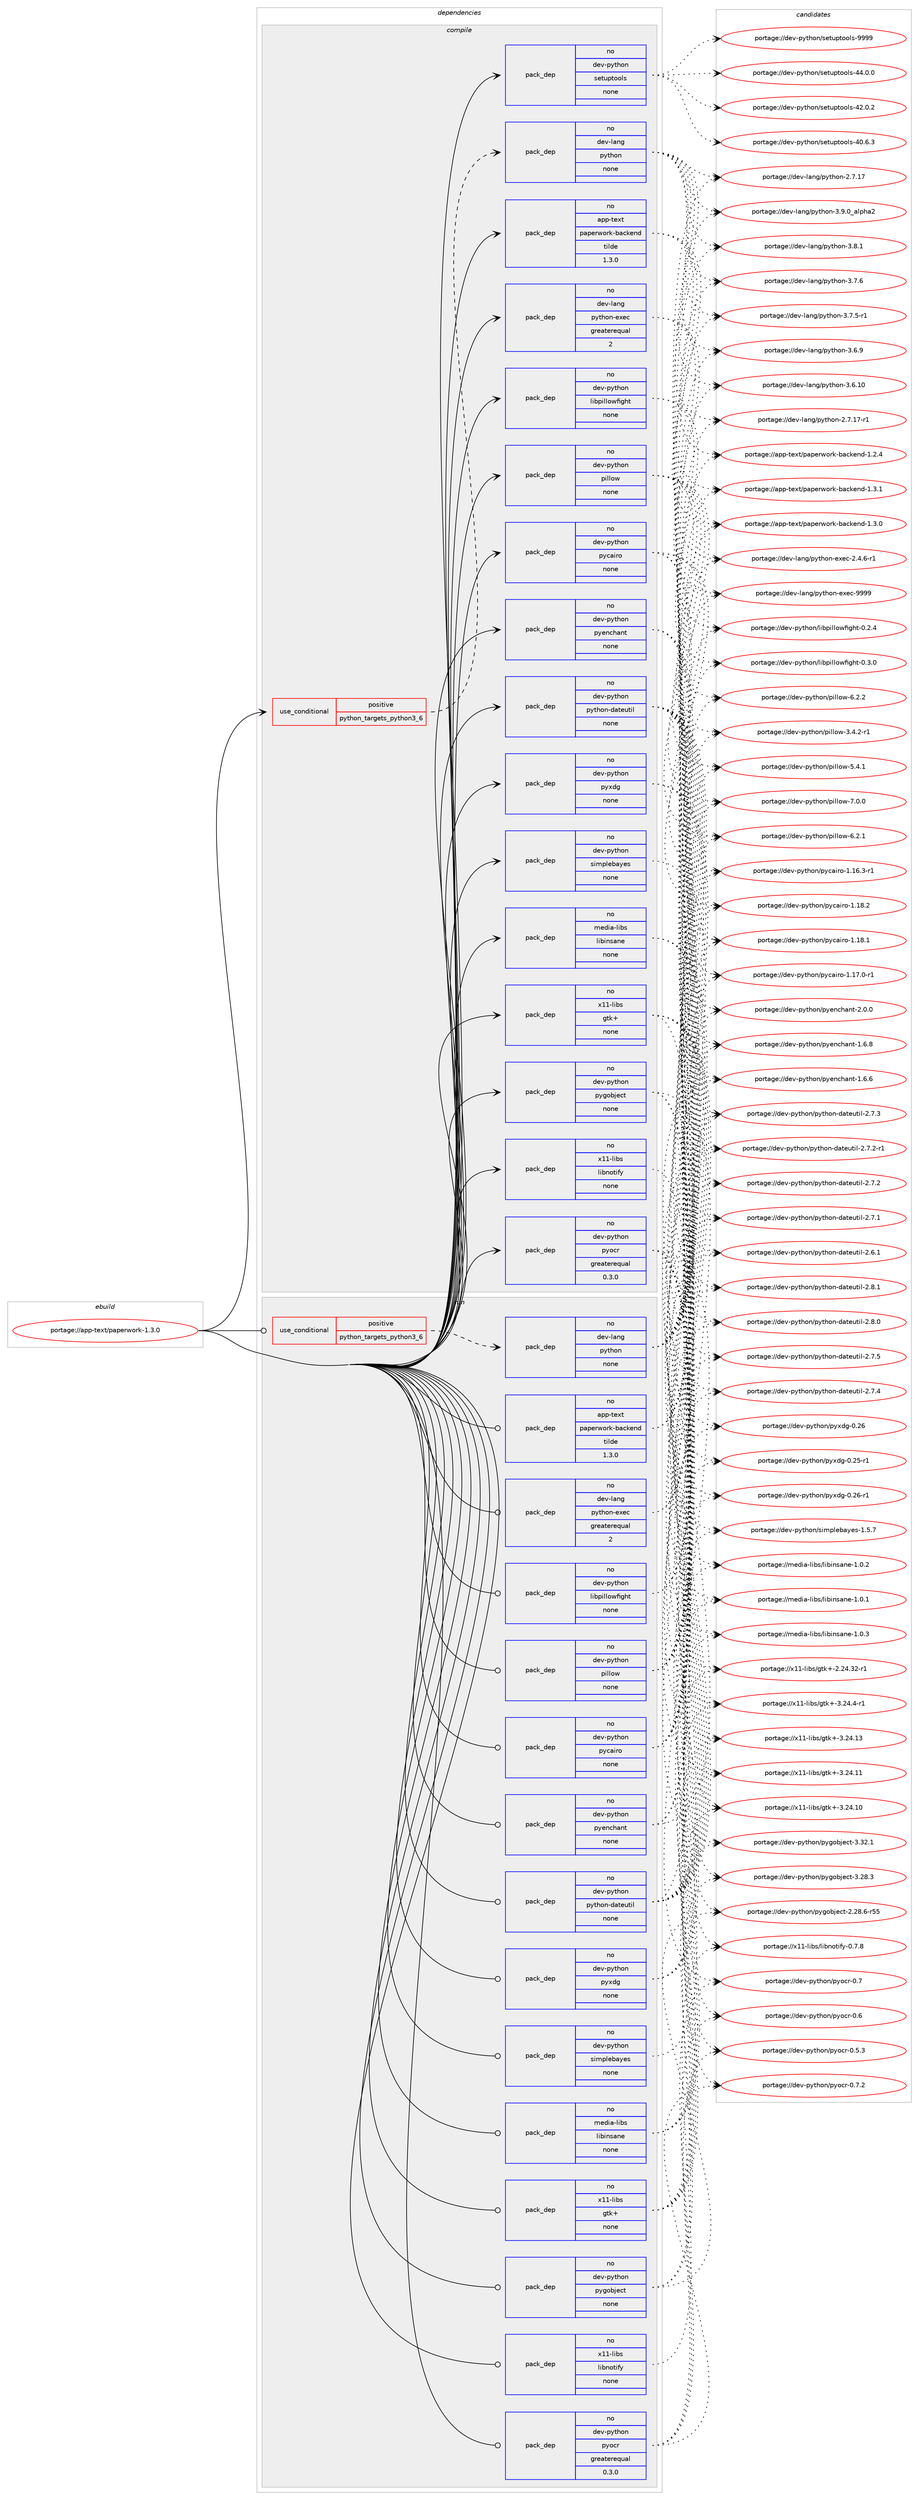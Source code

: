 digraph prolog {

# *************
# Graph options
# *************

newrank=true;
concentrate=true;
compound=true;
graph [rankdir=LR,fontname=Helvetica,fontsize=10,ranksep=1.5];#, ranksep=2.5, nodesep=0.2];
edge  [arrowhead=vee];
node  [fontname=Helvetica,fontsize=10];

# **********
# The ebuild
# **********

subgraph cluster_leftcol {
color=gray;
label=<<i>ebuild</i>>;
id [label="portage://app-text/paperwork-1.3.0", color=red, width=4, href="../app-text/paperwork-1.3.0.svg"];
}

# ****************
# The dependencies
# ****************

subgraph cluster_midcol {
color=gray;
label=<<i>dependencies</i>>;
subgraph cluster_compile {
fillcolor="#eeeeee";
style=filled;
label=<<i>compile</i>>;
subgraph cond139955 {
dependency594327 [label=<<TABLE BORDER="0" CELLBORDER="1" CELLSPACING="0" CELLPADDING="4"><TR><TD ROWSPAN="3" CELLPADDING="10">use_conditional</TD></TR><TR><TD>positive</TD></TR><TR><TD>python_targets_python3_6</TD></TR></TABLE>>, shape=none, color=red];
subgraph pack446448 {
dependency594328 [label=<<TABLE BORDER="0" CELLBORDER="1" CELLSPACING="0" CELLPADDING="4" WIDTH="220"><TR><TD ROWSPAN="6" CELLPADDING="30">pack_dep</TD></TR><TR><TD WIDTH="110">no</TD></TR><TR><TD>dev-lang</TD></TR><TR><TD>python</TD></TR><TR><TD>none</TD></TR><TR><TD></TD></TR></TABLE>>, shape=none, color=blue];
}
dependency594327:e -> dependency594328:w [weight=20,style="dashed",arrowhead="vee"];
}
id:e -> dependency594327:w [weight=20,style="solid",arrowhead="vee"];
subgraph pack446449 {
dependency594329 [label=<<TABLE BORDER="0" CELLBORDER="1" CELLSPACING="0" CELLPADDING="4" WIDTH="220"><TR><TD ROWSPAN="6" CELLPADDING="30">pack_dep</TD></TR><TR><TD WIDTH="110">no</TD></TR><TR><TD>app-text</TD></TR><TR><TD>paperwork-backend</TD></TR><TR><TD>tilde</TD></TR><TR><TD>1.3.0</TD></TR></TABLE>>, shape=none, color=blue];
}
id:e -> dependency594329:w [weight=20,style="solid",arrowhead="vee"];
subgraph pack446450 {
dependency594330 [label=<<TABLE BORDER="0" CELLBORDER="1" CELLSPACING="0" CELLPADDING="4" WIDTH="220"><TR><TD ROWSPAN="6" CELLPADDING="30">pack_dep</TD></TR><TR><TD WIDTH="110">no</TD></TR><TR><TD>dev-lang</TD></TR><TR><TD>python-exec</TD></TR><TR><TD>greaterequal</TD></TR><TR><TD>2</TD></TR></TABLE>>, shape=none, color=blue];
}
id:e -> dependency594330:w [weight=20,style="solid",arrowhead="vee"];
subgraph pack446451 {
dependency594331 [label=<<TABLE BORDER="0" CELLBORDER="1" CELLSPACING="0" CELLPADDING="4" WIDTH="220"><TR><TD ROWSPAN="6" CELLPADDING="30">pack_dep</TD></TR><TR><TD WIDTH="110">no</TD></TR><TR><TD>dev-python</TD></TR><TR><TD>libpillowfight</TD></TR><TR><TD>none</TD></TR><TR><TD></TD></TR></TABLE>>, shape=none, color=blue];
}
id:e -> dependency594331:w [weight=20,style="solid",arrowhead="vee"];
subgraph pack446452 {
dependency594332 [label=<<TABLE BORDER="0" CELLBORDER="1" CELLSPACING="0" CELLPADDING="4" WIDTH="220"><TR><TD ROWSPAN="6" CELLPADDING="30">pack_dep</TD></TR><TR><TD WIDTH="110">no</TD></TR><TR><TD>dev-python</TD></TR><TR><TD>pillow</TD></TR><TR><TD>none</TD></TR><TR><TD></TD></TR></TABLE>>, shape=none, color=blue];
}
id:e -> dependency594332:w [weight=20,style="solid",arrowhead="vee"];
subgraph pack446453 {
dependency594333 [label=<<TABLE BORDER="0" CELLBORDER="1" CELLSPACING="0" CELLPADDING="4" WIDTH="220"><TR><TD ROWSPAN="6" CELLPADDING="30">pack_dep</TD></TR><TR><TD WIDTH="110">no</TD></TR><TR><TD>dev-python</TD></TR><TR><TD>pycairo</TD></TR><TR><TD>none</TD></TR><TR><TD></TD></TR></TABLE>>, shape=none, color=blue];
}
id:e -> dependency594333:w [weight=20,style="solid",arrowhead="vee"];
subgraph pack446454 {
dependency594334 [label=<<TABLE BORDER="0" CELLBORDER="1" CELLSPACING="0" CELLPADDING="4" WIDTH="220"><TR><TD ROWSPAN="6" CELLPADDING="30">pack_dep</TD></TR><TR><TD WIDTH="110">no</TD></TR><TR><TD>dev-python</TD></TR><TR><TD>pyenchant</TD></TR><TR><TD>none</TD></TR><TR><TD></TD></TR></TABLE>>, shape=none, color=blue];
}
id:e -> dependency594334:w [weight=20,style="solid",arrowhead="vee"];
subgraph pack446455 {
dependency594335 [label=<<TABLE BORDER="0" CELLBORDER="1" CELLSPACING="0" CELLPADDING="4" WIDTH="220"><TR><TD ROWSPAN="6" CELLPADDING="30">pack_dep</TD></TR><TR><TD WIDTH="110">no</TD></TR><TR><TD>dev-python</TD></TR><TR><TD>pygobject</TD></TR><TR><TD>none</TD></TR><TR><TD></TD></TR></TABLE>>, shape=none, color=blue];
}
id:e -> dependency594335:w [weight=20,style="solid",arrowhead="vee"];
subgraph pack446456 {
dependency594336 [label=<<TABLE BORDER="0" CELLBORDER="1" CELLSPACING="0" CELLPADDING="4" WIDTH="220"><TR><TD ROWSPAN="6" CELLPADDING="30">pack_dep</TD></TR><TR><TD WIDTH="110">no</TD></TR><TR><TD>dev-python</TD></TR><TR><TD>pyocr</TD></TR><TR><TD>greaterequal</TD></TR><TR><TD>0.3.0</TD></TR></TABLE>>, shape=none, color=blue];
}
id:e -> dependency594336:w [weight=20,style="solid",arrowhead="vee"];
subgraph pack446457 {
dependency594337 [label=<<TABLE BORDER="0" CELLBORDER="1" CELLSPACING="0" CELLPADDING="4" WIDTH="220"><TR><TD ROWSPAN="6" CELLPADDING="30">pack_dep</TD></TR><TR><TD WIDTH="110">no</TD></TR><TR><TD>dev-python</TD></TR><TR><TD>python-dateutil</TD></TR><TR><TD>none</TD></TR><TR><TD></TD></TR></TABLE>>, shape=none, color=blue];
}
id:e -> dependency594337:w [weight=20,style="solid",arrowhead="vee"];
subgraph pack446458 {
dependency594338 [label=<<TABLE BORDER="0" CELLBORDER="1" CELLSPACING="0" CELLPADDING="4" WIDTH="220"><TR><TD ROWSPAN="6" CELLPADDING="30">pack_dep</TD></TR><TR><TD WIDTH="110">no</TD></TR><TR><TD>dev-python</TD></TR><TR><TD>pyxdg</TD></TR><TR><TD>none</TD></TR><TR><TD></TD></TR></TABLE>>, shape=none, color=blue];
}
id:e -> dependency594338:w [weight=20,style="solid",arrowhead="vee"];
subgraph pack446459 {
dependency594339 [label=<<TABLE BORDER="0" CELLBORDER="1" CELLSPACING="0" CELLPADDING="4" WIDTH="220"><TR><TD ROWSPAN="6" CELLPADDING="30">pack_dep</TD></TR><TR><TD WIDTH="110">no</TD></TR><TR><TD>dev-python</TD></TR><TR><TD>setuptools</TD></TR><TR><TD>none</TD></TR><TR><TD></TD></TR></TABLE>>, shape=none, color=blue];
}
id:e -> dependency594339:w [weight=20,style="solid",arrowhead="vee"];
subgraph pack446460 {
dependency594340 [label=<<TABLE BORDER="0" CELLBORDER="1" CELLSPACING="0" CELLPADDING="4" WIDTH="220"><TR><TD ROWSPAN="6" CELLPADDING="30">pack_dep</TD></TR><TR><TD WIDTH="110">no</TD></TR><TR><TD>dev-python</TD></TR><TR><TD>simplebayes</TD></TR><TR><TD>none</TD></TR><TR><TD></TD></TR></TABLE>>, shape=none, color=blue];
}
id:e -> dependency594340:w [weight=20,style="solid",arrowhead="vee"];
subgraph pack446461 {
dependency594341 [label=<<TABLE BORDER="0" CELLBORDER="1" CELLSPACING="0" CELLPADDING="4" WIDTH="220"><TR><TD ROWSPAN="6" CELLPADDING="30">pack_dep</TD></TR><TR><TD WIDTH="110">no</TD></TR><TR><TD>media-libs</TD></TR><TR><TD>libinsane</TD></TR><TR><TD>none</TD></TR><TR><TD></TD></TR></TABLE>>, shape=none, color=blue];
}
id:e -> dependency594341:w [weight=20,style="solid",arrowhead="vee"];
subgraph pack446462 {
dependency594342 [label=<<TABLE BORDER="0" CELLBORDER="1" CELLSPACING="0" CELLPADDING="4" WIDTH="220"><TR><TD ROWSPAN="6" CELLPADDING="30">pack_dep</TD></TR><TR><TD WIDTH="110">no</TD></TR><TR><TD>x11-libs</TD></TR><TR><TD>gtk+</TD></TR><TR><TD>none</TD></TR><TR><TD></TD></TR></TABLE>>, shape=none, color=blue];
}
id:e -> dependency594342:w [weight=20,style="solid",arrowhead="vee"];
subgraph pack446463 {
dependency594343 [label=<<TABLE BORDER="0" CELLBORDER="1" CELLSPACING="0" CELLPADDING="4" WIDTH="220"><TR><TD ROWSPAN="6" CELLPADDING="30">pack_dep</TD></TR><TR><TD WIDTH="110">no</TD></TR><TR><TD>x11-libs</TD></TR><TR><TD>libnotify</TD></TR><TR><TD>none</TD></TR><TR><TD></TD></TR></TABLE>>, shape=none, color=blue];
}
id:e -> dependency594343:w [weight=20,style="solid",arrowhead="vee"];
}
subgraph cluster_compileandrun {
fillcolor="#eeeeee";
style=filled;
label=<<i>compile and run</i>>;
}
subgraph cluster_run {
fillcolor="#eeeeee";
style=filled;
label=<<i>run</i>>;
subgraph cond139956 {
dependency594344 [label=<<TABLE BORDER="0" CELLBORDER="1" CELLSPACING="0" CELLPADDING="4"><TR><TD ROWSPAN="3" CELLPADDING="10">use_conditional</TD></TR><TR><TD>positive</TD></TR><TR><TD>python_targets_python3_6</TD></TR></TABLE>>, shape=none, color=red];
subgraph pack446464 {
dependency594345 [label=<<TABLE BORDER="0" CELLBORDER="1" CELLSPACING="0" CELLPADDING="4" WIDTH="220"><TR><TD ROWSPAN="6" CELLPADDING="30">pack_dep</TD></TR><TR><TD WIDTH="110">no</TD></TR><TR><TD>dev-lang</TD></TR><TR><TD>python</TD></TR><TR><TD>none</TD></TR><TR><TD></TD></TR></TABLE>>, shape=none, color=blue];
}
dependency594344:e -> dependency594345:w [weight=20,style="dashed",arrowhead="vee"];
}
id:e -> dependency594344:w [weight=20,style="solid",arrowhead="odot"];
subgraph pack446465 {
dependency594346 [label=<<TABLE BORDER="0" CELLBORDER="1" CELLSPACING="0" CELLPADDING="4" WIDTH="220"><TR><TD ROWSPAN="6" CELLPADDING="30">pack_dep</TD></TR><TR><TD WIDTH="110">no</TD></TR><TR><TD>app-text</TD></TR><TR><TD>paperwork-backend</TD></TR><TR><TD>tilde</TD></TR><TR><TD>1.3.0</TD></TR></TABLE>>, shape=none, color=blue];
}
id:e -> dependency594346:w [weight=20,style="solid",arrowhead="odot"];
subgraph pack446466 {
dependency594347 [label=<<TABLE BORDER="0" CELLBORDER="1" CELLSPACING="0" CELLPADDING="4" WIDTH="220"><TR><TD ROWSPAN="6" CELLPADDING="30">pack_dep</TD></TR><TR><TD WIDTH="110">no</TD></TR><TR><TD>dev-lang</TD></TR><TR><TD>python-exec</TD></TR><TR><TD>greaterequal</TD></TR><TR><TD>2</TD></TR></TABLE>>, shape=none, color=blue];
}
id:e -> dependency594347:w [weight=20,style="solid",arrowhead="odot"];
subgraph pack446467 {
dependency594348 [label=<<TABLE BORDER="0" CELLBORDER="1" CELLSPACING="0" CELLPADDING="4" WIDTH="220"><TR><TD ROWSPAN="6" CELLPADDING="30">pack_dep</TD></TR><TR><TD WIDTH="110">no</TD></TR><TR><TD>dev-python</TD></TR><TR><TD>libpillowfight</TD></TR><TR><TD>none</TD></TR><TR><TD></TD></TR></TABLE>>, shape=none, color=blue];
}
id:e -> dependency594348:w [weight=20,style="solid",arrowhead="odot"];
subgraph pack446468 {
dependency594349 [label=<<TABLE BORDER="0" CELLBORDER="1" CELLSPACING="0" CELLPADDING="4" WIDTH="220"><TR><TD ROWSPAN="6" CELLPADDING="30">pack_dep</TD></TR><TR><TD WIDTH="110">no</TD></TR><TR><TD>dev-python</TD></TR><TR><TD>pillow</TD></TR><TR><TD>none</TD></TR><TR><TD></TD></TR></TABLE>>, shape=none, color=blue];
}
id:e -> dependency594349:w [weight=20,style="solid",arrowhead="odot"];
subgraph pack446469 {
dependency594350 [label=<<TABLE BORDER="0" CELLBORDER="1" CELLSPACING="0" CELLPADDING="4" WIDTH="220"><TR><TD ROWSPAN="6" CELLPADDING="30">pack_dep</TD></TR><TR><TD WIDTH="110">no</TD></TR><TR><TD>dev-python</TD></TR><TR><TD>pycairo</TD></TR><TR><TD>none</TD></TR><TR><TD></TD></TR></TABLE>>, shape=none, color=blue];
}
id:e -> dependency594350:w [weight=20,style="solid",arrowhead="odot"];
subgraph pack446470 {
dependency594351 [label=<<TABLE BORDER="0" CELLBORDER="1" CELLSPACING="0" CELLPADDING="4" WIDTH="220"><TR><TD ROWSPAN="6" CELLPADDING="30">pack_dep</TD></TR><TR><TD WIDTH="110">no</TD></TR><TR><TD>dev-python</TD></TR><TR><TD>pyenchant</TD></TR><TR><TD>none</TD></TR><TR><TD></TD></TR></TABLE>>, shape=none, color=blue];
}
id:e -> dependency594351:w [weight=20,style="solid",arrowhead="odot"];
subgraph pack446471 {
dependency594352 [label=<<TABLE BORDER="0" CELLBORDER="1" CELLSPACING="0" CELLPADDING="4" WIDTH="220"><TR><TD ROWSPAN="6" CELLPADDING="30">pack_dep</TD></TR><TR><TD WIDTH="110">no</TD></TR><TR><TD>dev-python</TD></TR><TR><TD>pygobject</TD></TR><TR><TD>none</TD></TR><TR><TD></TD></TR></TABLE>>, shape=none, color=blue];
}
id:e -> dependency594352:w [weight=20,style="solid",arrowhead="odot"];
subgraph pack446472 {
dependency594353 [label=<<TABLE BORDER="0" CELLBORDER="1" CELLSPACING="0" CELLPADDING="4" WIDTH="220"><TR><TD ROWSPAN="6" CELLPADDING="30">pack_dep</TD></TR><TR><TD WIDTH="110">no</TD></TR><TR><TD>dev-python</TD></TR><TR><TD>pyocr</TD></TR><TR><TD>greaterequal</TD></TR><TR><TD>0.3.0</TD></TR></TABLE>>, shape=none, color=blue];
}
id:e -> dependency594353:w [weight=20,style="solid",arrowhead="odot"];
subgraph pack446473 {
dependency594354 [label=<<TABLE BORDER="0" CELLBORDER="1" CELLSPACING="0" CELLPADDING="4" WIDTH="220"><TR><TD ROWSPAN="6" CELLPADDING="30">pack_dep</TD></TR><TR><TD WIDTH="110">no</TD></TR><TR><TD>dev-python</TD></TR><TR><TD>python-dateutil</TD></TR><TR><TD>none</TD></TR><TR><TD></TD></TR></TABLE>>, shape=none, color=blue];
}
id:e -> dependency594354:w [weight=20,style="solid",arrowhead="odot"];
subgraph pack446474 {
dependency594355 [label=<<TABLE BORDER="0" CELLBORDER="1" CELLSPACING="0" CELLPADDING="4" WIDTH="220"><TR><TD ROWSPAN="6" CELLPADDING="30">pack_dep</TD></TR><TR><TD WIDTH="110">no</TD></TR><TR><TD>dev-python</TD></TR><TR><TD>pyxdg</TD></TR><TR><TD>none</TD></TR><TR><TD></TD></TR></TABLE>>, shape=none, color=blue];
}
id:e -> dependency594355:w [weight=20,style="solid",arrowhead="odot"];
subgraph pack446475 {
dependency594356 [label=<<TABLE BORDER="0" CELLBORDER="1" CELLSPACING="0" CELLPADDING="4" WIDTH="220"><TR><TD ROWSPAN="6" CELLPADDING="30">pack_dep</TD></TR><TR><TD WIDTH="110">no</TD></TR><TR><TD>dev-python</TD></TR><TR><TD>simplebayes</TD></TR><TR><TD>none</TD></TR><TR><TD></TD></TR></TABLE>>, shape=none, color=blue];
}
id:e -> dependency594356:w [weight=20,style="solid",arrowhead="odot"];
subgraph pack446476 {
dependency594357 [label=<<TABLE BORDER="0" CELLBORDER="1" CELLSPACING="0" CELLPADDING="4" WIDTH="220"><TR><TD ROWSPAN="6" CELLPADDING="30">pack_dep</TD></TR><TR><TD WIDTH="110">no</TD></TR><TR><TD>media-libs</TD></TR><TR><TD>libinsane</TD></TR><TR><TD>none</TD></TR><TR><TD></TD></TR></TABLE>>, shape=none, color=blue];
}
id:e -> dependency594357:w [weight=20,style="solid",arrowhead="odot"];
subgraph pack446477 {
dependency594358 [label=<<TABLE BORDER="0" CELLBORDER="1" CELLSPACING="0" CELLPADDING="4" WIDTH="220"><TR><TD ROWSPAN="6" CELLPADDING="30">pack_dep</TD></TR><TR><TD WIDTH="110">no</TD></TR><TR><TD>x11-libs</TD></TR><TR><TD>gtk+</TD></TR><TR><TD>none</TD></TR><TR><TD></TD></TR></TABLE>>, shape=none, color=blue];
}
id:e -> dependency594358:w [weight=20,style="solid",arrowhead="odot"];
subgraph pack446478 {
dependency594359 [label=<<TABLE BORDER="0" CELLBORDER="1" CELLSPACING="0" CELLPADDING="4" WIDTH="220"><TR><TD ROWSPAN="6" CELLPADDING="30">pack_dep</TD></TR><TR><TD WIDTH="110">no</TD></TR><TR><TD>x11-libs</TD></TR><TR><TD>libnotify</TD></TR><TR><TD>none</TD></TR><TR><TD></TD></TR></TABLE>>, shape=none, color=blue];
}
id:e -> dependency594359:w [weight=20,style="solid",arrowhead="odot"];
}
}

# **************
# The candidates
# **************

subgraph cluster_choices {
rank=same;
color=gray;
label=<<i>candidates</i>>;

subgraph choice446448 {
color=black;
nodesep=1;
choice10010111845108971101034711212111610411111045514657464895971081121049750 [label="portage://dev-lang/python-3.9.0_alpha2", color=red, width=4,href="../dev-lang/python-3.9.0_alpha2.svg"];
choice100101118451089711010347112121116104111110455146564649 [label="portage://dev-lang/python-3.8.1", color=red, width=4,href="../dev-lang/python-3.8.1.svg"];
choice100101118451089711010347112121116104111110455146554654 [label="portage://dev-lang/python-3.7.6", color=red, width=4,href="../dev-lang/python-3.7.6.svg"];
choice1001011184510897110103471121211161041111104551465546534511449 [label="portage://dev-lang/python-3.7.5-r1", color=red, width=4,href="../dev-lang/python-3.7.5-r1.svg"];
choice100101118451089711010347112121116104111110455146544657 [label="portage://dev-lang/python-3.6.9", color=red, width=4,href="../dev-lang/python-3.6.9.svg"];
choice10010111845108971101034711212111610411111045514654464948 [label="portage://dev-lang/python-3.6.10", color=red, width=4,href="../dev-lang/python-3.6.10.svg"];
choice100101118451089711010347112121116104111110455046554649554511449 [label="portage://dev-lang/python-2.7.17-r1", color=red, width=4,href="../dev-lang/python-2.7.17-r1.svg"];
choice10010111845108971101034711212111610411111045504655464955 [label="portage://dev-lang/python-2.7.17", color=red, width=4,href="../dev-lang/python-2.7.17.svg"];
dependency594328:e -> choice10010111845108971101034711212111610411111045514657464895971081121049750:w [style=dotted,weight="100"];
dependency594328:e -> choice100101118451089711010347112121116104111110455146564649:w [style=dotted,weight="100"];
dependency594328:e -> choice100101118451089711010347112121116104111110455146554654:w [style=dotted,weight="100"];
dependency594328:e -> choice1001011184510897110103471121211161041111104551465546534511449:w [style=dotted,weight="100"];
dependency594328:e -> choice100101118451089711010347112121116104111110455146544657:w [style=dotted,weight="100"];
dependency594328:e -> choice10010111845108971101034711212111610411111045514654464948:w [style=dotted,weight="100"];
dependency594328:e -> choice100101118451089711010347112121116104111110455046554649554511449:w [style=dotted,weight="100"];
dependency594328:e -> choice10010111845108971101034711212111610411111045504655464955:w [style=dotted,weight="100"];
}
subgraph choice446449 {
color=black;
nodesep=1;
choice9711211245116101120116471129711210111411911111410745989799107101110100454946514649 [label="portage://app-text/paperwork-backend-1.3.1", color=red, width=4,href="../app-text/paperwork-backend-1.3.1.svg"];
choice9711211245116101120116471129711210111411911111410745989799107101110100454946514648 [label="portage://app-text/paperwork-backend-1.3.0", color=red, width=4,href="../app-text/paperwork-backend-1.3.0.svg"];
choice9711211245116101120116471129711210111411911111410745989799107101110100454946504652 [label="portage://app-text/paperwork-backend-1.2.4", color=red, width=4,href="../app-text/paperwork-backend-1.2.4.svg"];
dependency594329:e -> choice9711211245116101120116471129711210111411911111410745989799107101110100454946514649:w [style=dotted,weight="100"];
dependency594329:e -> choice9711211245116101120116471129711210111411911111410745989799107101110100454946514648:w [style=dotted,weight="100"];
dependency594329:e -> choice9711211245116101120116471129711210111411911111410745989799107101110100454946504652:w [style=dotted,weight="100"];
}
subgraph choice446450 {
color=black;
nodesep=1;
choice10010111845108971101034711212111610411111045101120101994557575757 [label="portage://dev-lang/python-exec-9999", color=red, width=4,href="../dev-lang/python-exec-9999.svg"];
choice10010111845108971101034711212111610411111045101120101994550465246544511449 [label="portage://dev-lang/python-exec-2.4.6-r1", color=red, width=4,href="../dev-lang/python-exec-2.4.6-r1.svg"];
dependency594330:e -> choice10010111845108971101034711212111610411111045101120101994557575757:w [style=dotted,weight="100"];
dependency594330:e -> choice10010111845108971101034711212111610411111045101120101994550465246544511449:w [style=dotted,weight="100"];
}
subgraph choice446451 {
color=black;
nodesep=1;
choice100101118451121211161041111104710810598112105108108111119102105103104116454846514648 [label="portage://dev-python/libpillowfight-0.3.0", color=red, width=4,href="../dev-python/libpillowfight-0.3.0.svg"];
choice100101118451121211161041111104710810598112105108108111119102105103104116454846504652 [label="portage://dev-python/libpillowfight-0.2.4", color=red, width=4,href="../dev-python/libpillowfight-0.2.4.svg"];
dependency594331:e -> choice100101118451121211161041111104710810598112105108108111119102105103104116454846514648:w [style=dotted,weight="100"];
dependency594331:e -> choice100101118451121211161041111104710810598112105108108111119102105103104116454846504652:w [style=dotted,weight="100"];
}
subgraph choice446452 {
color=black;
nodesep=1;
choice1001011184511212111610411111047112105108108111119455546484648 [label="portage://dev-python/pillow-7.0.0", color=red, width=4,href="../dev-python/pillow-7.0.0.svg"];
choice1001011184511212111610411111047112105108108111119455446504650 [label="portage://dev-python/pillow-6.2.2", color=red, width=4,href="../dev-python/pillow-6.2.2.svg"];
choice1001011184511212111610411111047112105108108111119455446504649 [label="portage://dev-python/pillow-6.2.1", color=red, width=4,href="../dev-python/pillow-6.2.1.svg"];
choice1001011184511212111610411111047112105108108111119455346524649 [label="portage://dev-python/pillow-5.4.1", color=red, width=4,href="../dev-python/pillow-5.4.1.svg"];
choice10010111845112121116104111110471121051081081111194551465246504511449 [label="portage://dev-python/pillow-3.4.2-r1", color=red, width=4,href="../dev-python/pillow-3.4.2-r1.svg"];
dependency594332:e -> choice1001011184511212111610411111047112105108108111119455546484648:w [style=dotted,weight="100"];
dependency594332:e -> choice1001011184511212111610411111047112105108108111119455446504650:w [style=dotted,weight="100"];
dependency594332:e -> choice1001011184511212111610411111047112105108108111119455446504649:w [style=dotted,weight="100"];
dependency594332:e -> choice1001011184511212111610411111047112105108108111119455346524649:w [style=dotted,weight="100"];
dependency594332:e -> choice10010111845112121116104111110471121051081081111194551465246504511449:w [style=dotted,weight="100"];
}
subgraph choice446453 {
color=black;
nodesep=1;
choice1001011184511212111610411111047112121999710511411145494649564650 [label="portage://dev-python/pycairo-1.18.2", color=red, width=4,href="../dev-python/pycairo-1.18.2.svg"];
choice1001011184511212111610411111047112121999710511411145494649564649 [label="portage://dev-python/pycairo-1.18.1", color=red, width=4,href="../dev-python/pycairo-1.18.1.svg"];
choice10010111845112121116104111110471121219997105114111454946495546484511449 [label="portage://dev-python/pycairo-1.17.0-r1", color=red, width=4,href="../dev-python/pycairo-1.17.0-r1.svg"];
choice10010111845112121116104111110471121219997105114111454946495446514511449 [label="portage://dev-python/pycairo-1.16.3-r1", color=red, width=4,href="../dev-python/pycairo-1.16.3-r1.svg"];
dependency594333:e -> choice1001011184511212111610411111047112121999710511411145494649564650:w [style=dotted,weight="100"];
dependency594333:e -> choice1001011184511212111610411111047112121999710511411145494649564649:w [style=dotted,weight="100"];
dependency594333:e -> choice10010111845112121116104111110471121219997105114111454946495546484511449:w [style=dotted,weight="100"];
dependency594333:e -> choice10010111845112121116104111110471121219997105114111454946495446514511449:w [style=dotted,weight="100"];
}
subgraph choice446454 {
color=black;
nodesep=1;
choice10010111845112121116104111110471121211011109910497110116455046484648 [label="portage://dev-python/pyenchant-2.0.0", color=red, width=4,href="../dev-python/pyenchant-2.0.0.svg"];
choice10010111845112121116104111110471121211011109910497110116454946544656 [label="portage://dev-python/pyenchant-1.6.8", color=red, width=4,href="../dev-python/pyenchant-1.6.8.svg"];
choice10010111845112121116104111110471121211011109910497110116454946544654 [label="portage://dev-python/pyenchant-1.6.6", color=red, width=4,href="../dev-python/pyenchant-1.6.6.svg"];
dependency594334:e -> choice10010111845112121116104111110471121211011109910497110116455046484648:w [style=dotted,weight="100"];
dependency594334:e -> choice10010111845112121116104111110471121211011109910497110116454946544656:w [style=dotted,weight="100"];
dependency594334:e -> choice10010111845112121116104111110471121211011109910497110116454946544654:w [style=dotted,weight="100"];
}
subgraph choice446455 {
color=black;
nodesep=1;
choice1001011184511212111610411111047112121103111981061019911645514651504649 [label="portage://dev-python/pygobject-3.32.1", color=red, width=4,href="../dev-python/pygobject-3.32.1.svg"];
choice1001011184511212111610411111047112121103111981061019911645514650564651 [label="portage://dev-python/pygobject-3.28.3", color=red, width=4,href="../dev-python/pygobject-3.28.3.svg"];
choice1001011184511212111610411111047112121103111981061019911645504650564654451145353 [label="portage://dev-python/pygobject-2.28.6-r55", color=red, width=4,href="../dev-python/pygobject-2.28.6-r55.svg"];
dependency594335:e -> choice1001011184511212111610411111047112121103111981061019911645514651504649:w [style=dotted,weight="100"];
dependency594335:e -> choice1001011184511212111610411111047112121103111981061019911645514650564651:w [style=dotted,weight="100"];
dependency594335:e -> choice1001011184511212111610411111047112121103111981061019911645504650564654451145353:w [style=dotted,weight="100"];
}
subgraph choice446456 {
color=black;
nodesep=1;
choice100101118451121211161041111104711212111199114454846554650 [label="portage://dev-python/pyocr-0.7.2", color=red, width=4,href="../dev-python/pyocr-0.7.2.svg"];
choice10010111845112121116104111110471121211119911445484655 [label="portage://dev-python/pyocr-0.7", color=red, width=4,href="../dev-python/pyocr-0.7.svg"];
choice10010111845112121116104111110471121211119911445484654 [label="portage://dev-python/pyocr-0.6", color=red, width=4,href="../dev-python/pyocr-0.6.svg"];
choice100101118451121211161041111104711212111199114454846534651 [label="portage://dev-python/pyocr-0.5.3", color=red, width=4,href="../dev-python/pyocr-0.5.3.svg"];
dependency594336:e -> choice100101118451121211161041111104711212111199114454846554650:w [style=dotted,weight="100"];
dependency594336:e -> choice10010111845112121116104111110471121211119911445484655:w [style=dotted,weight="100"];
dependency594336:e -> choice10010111845112121116104111110471121211119911445484654:w [style=dotted,weight="100"];
dependency594336:e -> choice100101118451121211161041111104711212111199114454846534651:w [style=dotted,weight="100"];
}
subgraph choice446457 {
color=black;
nodesep=1;
choice10010111845112121116104111110471121211161041111104510097116101117116105108455046564649 [label="portage://dev-python/python-dateutil-2.8.1", color=red, width=4,href="../dev-python/python-dateutil-2.8.1.svg"];
choice10010111845112121116104111110471121211161041111104510097116101117116105108455046564648 [label="portage://dev-python/python-dateutil-2.8.0", color=red, width=4,href="../dev-python/python-dateutil-2.8.0.svg"];
choice10010111845112121116104111110471121211161041111104510097116101117116105108455046554653 [label="portage://dev-python/python-dateutil-2.7.5", color=red, width=4,href="../dev-python/python-dateutil-2.7.5.svg"];
choice10010111845112121116104111110471121211161041111104510097116101117116105108455046554652 [label="portage://dev-python/python-dateutil-2.7.4", color=red, width=4,href="../dev-python/python-dateutil-2.7.4.svg"];
choice10010111845112121116104111110471121211161041111104510097116101117116105108455046554651 [label="portage://dev-python/python-dateutil-2.7.3", color=red, width=4,href="../dev-python/python-dateutil-2.7.3.svg"];
choice100101118451121211161041111104711212111610411111045100971161011171161051084550465546504511449 [label="portage://dev-python/python-dateutil-2.7.2-r1", color=red, width=4,href="../dev-python/python-dateutil-2.7.2-r1.svg"];
choice10010111845112121116104111110471121211161041111104510097116101117116105108455046554650 [label="portage://dev-python/python-dateutil-2.7.2", color=red, width=4,href="../dev-python/python-dateutil-2.7.2.svg"];
choice10010111845112121116104111110471121211161041111104510097116101117116105108455046554649 [label="portage://dev-python/python-dateutil-2.7.1", color=red, width=4,href="../dev-python/python-dateutil-2.7.1.svg"];
choice10010111845112121116104111110471121211161041111104510097116101117116105108455046544649 [label="portage://dev-python/python-dateutil-2.6.1", color=red, width=4,href="../dev-python/python-dateutil-2.6.1.svg"];
dependency594337:e -> choice10010111845112121116104111110471121211161041111104510097116101117116105108455046564649:w [style=dotted,weight="100"];
dependency594337:e -> choice10010111845112121116104111110471121211161041111104510097116101117116105108455046564648:w [style=dotted,weight="100"];
dependency594337:e -> choice10010111845112121116104111110471121211161041111104510097116101117116105108455046554653:w [style=dotted,weight="100"];
dependency594337:e -> choice10010111845112121116104111110471121211161041111104510097116101117116105108455046554652:w [style=dotted,weight="100"];
dependency594337:e -> choice10010111845112121116104111110471121211161041111104510097116101117116105108455046554651:w [style=dotted,weight="100"];
dependency594337:e -> choice100101118451121211161041111104711212111610411111045100971161011171161051084550465546504511449:w [style=dotted,weight="100"];
dependency594337:e -> choice10010111845112121116104111110471121211161041111104510097116101117116105108455046554650:w [style=dotted,weight="100"];
dependency594337:e -> choice10010111845112121116104111110471121211161041111104510097116101117116105108455046554649:w [style=dotted,weight="100"];
dependency594337:e -> choice10010111845112121116104111110471121211161041111104510097116101117116105108455046544649:w [style=dotted,weight="100"];
}
subgraph choice446458 {
color=black;
nodesep=1;
choice100101118451121211161041111104711212112010010345484650544511449 [label="portage://dev-python/pyxdg-0.26-r1", color=red, width=4,href="../dev-python/pyxdg-0.26-r1.svg"];
choice10010111845112121116104111110471121211201001034548465054 [label="portage://dev-python/pyxdg-0.26", color=red, width=4,href="../dev-python/pyxdg-0.26.svg"];
choice100101118451121211161041111104711212112010010345484650534511449 [label="portage://dev-python/pyxdg-0.25-r1", color=red, width=4,href="../dev-python/pyxdg-0.25-r1.svg"];
dependency594338:e -> choice100101118451121211161041111104711212112010010345484650544511449:w [style=dotted,weight="100"];
dependency594338:e -> choice10010111845112121116104111110471121211201001034548465054:w [style=dotted,weight="100"];
dependency594338:e -> choice100101118451121211161041111104711212112010010345484650534511449:w [style=dotted,weight="100"];
}
subgraph choice446459 {
color=black;
nodesep=1;
choice10010111845112121116104111110471151011161171121161111111081154557575757 [label="portage://dev-python/setuptools-9999", color=red, width=4,href="../dev-python/setuptools-9999.svg"];
choice100101118451121211161041111104711510111611711211611111110811545525246484648 [label="portage://dev-python/setuptools-44.0.0", color=red, width=4,href="../dev-python/setuptools-44.0.0.svg"];
choice100101118451121211161041111104711510111611711211611111110811545525046484650 [label="portage://dev-python/setuptools-42.0.2", color=red, width=4,href="../dev-python/setuptools-42.0.2.svg"];
choice100101118451121211161041111104711510111611711211611111110811545524846544651 [label="portage://dev-python/setuptools-40.6.3", color=red, width=4,href="../dev-python/setuptools-40.6.3.svg"];
dependency594339:e -> choice10010111845112121116104111110471151011161171121161111111081154557575757:w [style=dotted,weight="100"];
dependency594339:e -> choice100101118451121211161041111104711510111611711211611111110811545525246484648:w [style=dotted,weight="100"];
dependency594339:e -> choice100101118451121211161041111104711510111611711211611111110811545525046484650:w [style=dotted,weight="100"];
dependency594339:e -> choice100101118451121211161041111104711510111611711211611111110811545524846544651:w [style=dotted,weight="100"];
}
subgraph choice446460 {
color=black;
nodesep=1;
choice10010111845112121116104111110471151051091121081019897121101115454946534655 [label="portage://dev-python/simplebayes-1.5.7", color=red, width=4,href="../dev-python/simplebayes-1.5.7.svg"];
dependency594340:e -> choice10010111845112121116104111110471151051091121081019897121101115454946534655:w [style=dotted,weight="100"];
}
subgraph choice446461 {
color=black;
nodesep=1;
choice109101100105974510810598115471081059810511011597110101454946484651 [label="portage://media-libs/libinsane-1.0.3", color=red, width=4,href="../media-libs/libinsane-1.0.3.svg"];
choice109101100105974510810598115471081059810511011597110101454946484650 [label="portage://media-libs/libinsane-1.0.2", color=red, width=4,href="../media-libs/libinsane-1.0.2.svg"];
choice109101100105974510810598115471081059810511011597110101454946484649 [label="portage://media-libs/libinsane-1.0.1", color=red, width=4,href="../media-libs/libinsane-1.0.1.svg"];
dependency594341:e -> choice109101100105974510810598115471081059810511011597110101454946484651:w [style=dotted,weight="100"];
dependency594341:e -> choice109101100105974510810598115471081059810511011597110101454946484650:w [style=dotted,weight="100"];
dependency594341:e -> choice109101100105974510810598115471081059810511011597110101454946484649:w [style=dotted,weight="100"];
}
subgraph choice446462 {
color=black;
nodesep=1;
choice120494945108105981154710311610743455146505246524511449 [label="portage://x11-libs/gtk+-3.24.4-r1", color=red, width=4,href="../x11-libs/gtk+-3.24.4-r1.svg"];
choice1204949451081059811547103116107434551465052464951 [label="portage://x11-libs/gtk+-3.24.13", color=red, width=4,href="../x11-libs/gtk+-3.24.13.svg"];
choice1204949451081059811547103116107434551465052464949 [label="portage://x11-libs/gtk+-3.24.11", color=red, width=4,href="../x11-libs/gtk+-3.24.11.svg"];
choice1204949451081059811547103116107434551465052464948 [label="portage://x11-libs/gtk+-3.24.10", color=red, width=4,href="../x11-libs/gtk+-3.24.10.svg"];
choice12049494510810598115471031161074345504650524651504511449 [label="portage://x11-libs/gtk+-2.24.32-r1", color=red, width=4,href="../x11-libs/gtk+-2.24.32-r1.svg"];
dependency594342:e -> choice120494945108105981154710311610743455146505246524511449:w [style=dotted,weight="100"];
dependency594342:e -> choice1204949451081059811547103116107434551465052464951:w [style=dotted,weight="100"];
dependency594342:e -> choice1204949451081059811547103116107434551465052464949:w [style=dotted,weight="100"];
dependency594342:e -> choice1204949451081059811547103116107434551465052464948:w [style=dotted,weight="100"];
dependency594342:e -> choice12049494510810598115471031161074345504650524651504511449:w [style=dotted,weight="100"];
}
subgraph choice446463 {
color=black;
nodesep=1;
choice120494945108105981154710810598110111116105102121454846554656 [label="portage://x11-libs/libnotify-0.7.8", color=red, width=4,href="../x11-libs/libnotify-0.7.8.svg"];
dependency594343:e -> choice120494945108105981154710810598110111116105102121454846554656:w [style=dotted,weight="100"];
}
subgraph choice446464 {
color=black;
nodesep=1;
choice10010111845108971101034711212111610411111045514657464895971081121049750 [label="portage://dev-lang/python-3.9.0_alpha2", color=red, width=4,href="../dev-lang/python-3.9.0_alpha2.svg"];
choice100101118451089711010347112121116104111110455146564649 [label="portage://dev-lang/python-3.8.1", color=red, width=4,href="../dev-lang/python-3.8.1.svg"];
choice100101118451089711010347112121116104111110455146554654 [label="portage://dev-lang/python-3.7.6", color=red, width=4,href="../dev-lang/python-3.7.6.svg"];
choice1001011184510897110103471121211161041111104551465546534511449 [label="portage://dev-lang/python-3.7.5-r1", color=red, width=4,href="../dev-lang/python-3.7.5-r1.svg"];
choice100101118451089711010347112121116104111110455146544657 [label="portage://dev-lang/python-3.6.9", color=red, width=4,href="../dev-lang/python-3.6.9.svg"];
choice10010111845108971101034711212111610411111045514654464948 [label="portage://dev-lang/python-3.6.10", color=red, width=4,href="../dev-lang/python-3.6.10.svg"];
choice100101118451089711010347112121116104111110455046554649554511449 [label="portage://dev-lang/python-2.7.17-r1", color=red, width=4,href="../dev-lang/python-2.7.17-r1.svg"];
choice10010111845108971101034711212111610411111045504655464955 [label="portage://dev-lang/python-2.7.17", color=red, width=4,href="../dev-lang/python-2.7.17.svg"];
dependency594345:e -> choice10010111845108971101034711212111610411111045514657464895971081121049750:w [style=dotted,weight="100"];
dependency594345:e -> choice100101118451089711010347112121116104111110455146564649:w [style=dotted,weight="100"];
dependency594345:e -> choice100101118451089711010347112121116104111110455146554654:w [style=dotted,weight="100"];
dependency594345:e -> choice1001011184510897110103471121211161041111104551465546534511449:w [style=dotted,weight="100"];
dependency594345:e -> choice100101118451089711010347112121116104111110455146544657:w [style=dotted,weight="100"];
dependency594345:e -> choice10010111845108971101034711212111610411111045514654464948:w [style=dotted,weight="100"];
dependency594345:e -> choice100101118451089711010347112121116104111110455046554649554511449:w [style=dotted,weight="100"];
dependency594345:e -> choice10010111845108971101034711212111610411111045504655464955:w [style=dotted,weight="100"];
}
subgraph choice446465 {
color=black;
nodesep=1;
choice9711211245116101120116471129711210111411911111410745989799107101110100454946514649 [label="portage://app-text/paperwork-backend-1.3.1", color=red, width=4,href="../app-text/paperwork-backend-1.3.1.svg"];
choice9711211245116101120116471129711210111411911111410745989799107101110100454946514648 [label="portage://app-text/paperwork-backend-1.3.0", color=red, width=4,href="../app-text/paperwork-backend-1.3.0.svg"];
choice9711211245116101120116471129711210111411911111410745989799107101110100454946504652 [label="portage://app-text/paperwork-backend-1.2.4", color=red, width=4,href="../app-text/paperwork-backend-1.2.4.svg"];
dependency594346:e -> choice9711211245116101120116471129711210111411911111410745989799107101110100454946514649:w [style=dotted,weight="100"];
dependency594346:e -> choice9711211245116101120116471129711210111411911111410745989799107101110100454946514648:w [style=dotted,weight="100"];
dependency594346:e -> choice9711211245116101120116471129711210111411911111410745989799107101110100454946504652:w [style=dotted,weight="100"];
}
subgraph choice446466 {
color=black;
nodesep=1;
choice10010111845108971101034711212111610411111045101120101994557575757 [label="portage://dev-lang/python-exec-9999", color=red, width=4,href="../dev-lang/python-exec-9999.svg"];
choice10010111845108971101034711212111610411111045101120101994550465246544511449 [label="portage://dev-lang/python-exec-2.4.6-r1", color=red, width=4,href="../dev-lang/python-exec-2.4.6-r1.svg"];
dependency594347:e -> choice10010111845108971101034711212111610411111045101120101994557575757:w [style=dotted,weight="100"];
dependency594347:e -> choice10010111845108971101034711212111610411111045101120101994550465246544511449:w [style=dotted,weight="100"];
}
subgraph choice446467 {
color=black;
nodesep=1;
choice100101118451121211161041111104710810598112105108108111119102105103104116454846514648 [label="portage://dev-python/libpillowfight-0.3.0", color=red, width=4,href="../dev-python/libpillowfight-0.3.0.svg"];
choice100101118451121211161041111104710810598112105108108111119102105103104116454846504652 [label="portage://dev-python/libpillowfight-0.2.4", color=red, width=4,href="../dev-python/libpillowfight-0.2.4.svg"];
dependency594348:e -> choice100101118451121211161041111104710810598112105108108111119102105103104116454846514648:w [style=dotted,weight="100"];
dependency594348:e -> choice100101118451121211161041111104710810598112105108108111119102105103104116454846504652:w [style=dotted,weight="100"];
}
subgraph choice446468 {
color=black;
nodesep=1;
choice1001011184511212111610411111047112105108108111119455546484648 [label="portage://dev-python/pillow-7.0.0", color=red, width=4,href="../dev-python/pillow-7.0.0.svg"];
choice1001011184511212111610411111047112105108108111119455446504650 [label="portage://dev-python/pillow-6.2.2", color=red, width=4,href="../dev-python/pillow-6.2.2.svg"];
choice1001011184511212111610411111047112105108108111119455446504649 [label="portage://dev-python/pillow-6.2.1", color=red, width=4,href="../dev-python/pillow-6.2.1.svg"];
choice1001011184511212111610411111047112105108108111119455346524649 [label="portage://dev-python/pillow-5.4.1", color=red, width=4,href="../dev-python/pillow-5.4.1.svg"];
choice10010111845112121116104111110471121051081081111194551465246504511449 [label="portage://dev-python/pillow-3.4.2-r1", color=red, width=4,href="../dev-python/pillow-3.4.2-r1.svg"];
dependency594349:e -> choice1001011184511212111610411111047112105108108111119455546484648:w [style=dotted,weight="100"];
dependency594349:e -> choice1001011184511212111610411111047112105108108111119455446504650:w [style=dotted,weight="100"];
dependency594349:e -> choice1001011184511212111610411111047112105108108111119455446504649:w [style=dotted,weight="100"];
dependency594349:e -> choice1001011184511212111610411111047112105108108111119455346524649:w [style=dotted,weight="100"];
dependency594349:e -> choice10010111845112121116104111110471121051081081111194551465246504511449:w [style=dotted,weight="100"];
}
subgraph choice446469 {
color=black;
nodesep=1;
choice1001011184511212111610411111047112121999710511411145494649564650 [label="portage://dev-python/pycairo-1.18.2", color=red, width=4,href="../dev-python/pycairo-1.18.2.svg"];
choice1001011184511212111610411111047112121999710511411145494649564649 [label="portage://dev-python/pycairo-1.18.1", color=red, width=4,href="../dev-python/pycairo-1.18.1.svg"];
choice10010111845112121116104111110471121219997105114111454946495546484511449 [label="portage://dev-python/pycairo-1.17.0-r1", color=red, width=4,href="../dev-python/pycairo-1.17.0-r1.svg"];
choice10010111845112121116104111110471121219997105114111454946495446514511449 [label="portage://dev-python/pycairo-1.16.3-r1", color=red, width=4,href="../dev-python/pycairo-1.16.3-r1.svg"];
dependency594350:e -> choice1001011184511212111610411111047112121999710511411145494649564650:w [style=dotted,weight="100"];
dependency594350:e -> choice1001011184511212111610411111047112121999710511411145494649564649:w [style=dotted,weight="100"];
dependency594350:e -> choice10010111845112121116104111110471121219997105114111454946495546484511449:w [style=dotted,weight="100"];
dependency594350:e -> choice10010111845112121116104111110471121219997105114111454946495446514511449:w [style=dotted,weight="100"];
}
subgraph choice446470 {
color=black;
nodesep=1;
choice10010111845112121116104111110471121211011109910497110116455046484648 [label="portage://dev-python/pyenchant-2.0.0", color=red, width=4,href="../dev-python/pyenchant-2.0.0.svg"];
choice10010111845112121116104111110471121211011109910497110116454946544656 [label="portage://dev-python/pyenchant-1.6.8", color=red, width=4,href="../dev-python/pyenchant-1.6.8.svg"];
choice10010111845112121116104111110471121211011109910497110116454946544654 [label="portage://dev-python/pyenchant-1.6.6", color=red, width=4,href="../dev-python/pyenchant-1.6.6.svg"];
dependency594351:e -> choice10010111845112121116104111110471121211011109910497110116455046484648:w [style=dotted,weight="100"];
dependency594351:e -> choice10010111845112121116104111110471121211011109910497110116454946544656:w [style=dotted,weight="100"];
dependency594351:e -> choice10010111845112121116104111110471121211011109910497110116454946544654:w [style=dotted,weight="100"];
}
subgraph choice446471 {
color=black;
nodesep=1;
choice1001011184511212111610411111047112121103111981061019911645514651504649 [label="portage://dev-python/pygobject-3.32.1", color=red, width=4,href="../dev-python/pygobject-3.32.1.svg"];
choice1001011184511212111610411111047112121103111981061019911645514650564651 [label="portage://dev-python/pygobject-3.28.3", color=red, width=4,href="../dev-python/pygobject-3.28.3.svg"];
choice1001011184511212111610411111047112121103111981061019911645504650564654451145353 [label="portage://dev-python/pygobject-2.28.6-r55", color=red, width=4,href="../dev-python/pygobject-2.28.6-r55.svg"];
dependency594352:e -> choice1001011184511212111610411111047112121103111981061019911645514651504649:w [style=dotted,weight="100"];
dependency594352:e -> choice1001011184511212111610411111047112121103111981061019911645514650564651:w [style=dotted,weight="100"];
dependency594352:e -> choice1001011184511212111610411111047112121103111981061019911645504650564654451145353:w [style=dotted,weight="100"];
}
subgraph choice446472 {
color=black;
nodesep=1;
choice100101118451121211161041111104711212111199114454846554650 [label="portage://dev-python/pyocr-0.7.2", color=red, width=4,href="../dev-python/pyocr-0.7.2.svg"];
choice10010111845112121116104111110471121211119911445484655 [label="portage://dev-python/pyocr-0.7", color=red, width=4,href="../dev-python/pyocr-0.7.svg"];
choice10010111845112121116104111110471121211119911445484654 [label="portage://dev-python/pyocr-0.6", color=red, width=4,href="../dev-python/pyocr-0.6.svg"];
choice100101118451121211161041111104711212111199114454846534651 [label="portage://dev-python/pyocr-0.5.3", color=red, width=4,href="../dev-python/pyocr-0.5.3.svg"];
dependency594353:e -> choice100101118451121211161041111104711212111199114454846554650:w [style=dotted,weight="100"];
dependency594353:e -> choice10010111845112121116104111110471121211119911445484655:w [style=dotted,weight="100"];
dependency594353:e -> choice10010111845112121116104111110471121211119911445484654:w [style=dotted,weight="100"];
dependency594353:e -> choice100101118451121211161041111104711212111199114454846534651:w [style=dotted,weight="100"];
}
subgraph choice446473 {
color=black;
nodesep=1;
choice10010111845112121116104111110471121211161041111104510097116101117116105108455046564649 [label="portage://dev-python/python-dateutil-2.8.1", color=red, width=4,href="../dev-python/python-dateutil-2.8.1.svg"];
choice10010111845112121116104111110471121211161041111104510097116101117116105108455046564648 [label="portage://dev-python/python-dateutil-2.8.0", color=red, width=4,href="../dev-python/python-dateutil-2.8.0.svg"];
choice10010111845112121116104111110471121211161041111104510097116101117116105108455046554653 [label="portage://dev-python/python-dateutil-2.7.5", color=red, width=4,href="../dev-python/python-dateutil-2.7.5.svg"];
choice10010111845112121116104111110471121211161041111104510097116101117116105108455046554652 [label="portage://dev-python/python-dateutil-2.7.4", color=red, width=4,href="../dev-python/python-dateutil-2.7.4.svg"];
choice10010111845112121116104111110471121211161041111104510097116101117116105108455046554651 [label="portage://dev-python/python-dateutil-2.7.3", color=red, width=4,href="../dev-python/python-dateutil-2.7.3.svg"];
choice100101118451121211161041111104711212111610411111045100971161011171161051084550465546504511449 [label="portage://dev-python/python-dateutil-2.7.2-r1", color=red, width=4,href="../dev-python/python-dateutil-2.7.2-r1.svg"];
choice10010111845112121116104111110471121211161041111104510097116101117116105108455046554650 [label="portage://dev-python/python-dateutil-2.7.2", color=red, width=4,href="../dev-python/python-dateutil-2.7.2.svg"];
choice10010111845112121116104111110471121211161041111104510097116101117116105108455046554649 [label="portage://dev-python/python-dateutil-2.7.1", color=red, width=4,href="../dev-python/python-dateutil-2.7.1.svg"];
choice10010111845112121116104111110471121211161041111104510097116101117116105108455046544649 [label="portage://dev-python/python-dateutil-2.6.1", color=red, width=4,href="../dev-python/python-dateutil-2.6.1.svg"];
dependency594354:e -> choice10010111845112121116104111110471121211161041111104510097116101117116105108455046564649:w [style=dotted,weight="100"];
dependency594354:e -> choice10010111845112121116104111110471121211161041111104510097116101117116105108455046564648:w [style=dotted,weight="100"];
dependency594354:e -> choice10010111845112121116104111110471121211161041111104510097116101117116105108455046554653:w [style=dotted,weight="100"];
dependency594354:e -> choice10010111845112121116104111110471121211161041111104510097116101117116105108455046554652:w [style=dotted,weight="100"];
dependency594354:e -> choice10010111845112121116104111110471121211161041111104510097116101117116105108455046554651:w [style=dotted,weight="100"];
dependency594354:e -> choice100101118451121211161041111104711212111610411111045100971161011171161051084550465546504511449:w [style=dotted,weight="100"];
dependency594354:e -> choice10010111845112121116104111110471121211161041111104510097116101117116105108455046554650:w [style=dotted,weight="100"];
dependency594354:e -> choice10010111845112121116104111110471121211161041111104510097116101117116105108455046554649:w [style=dotted,weight="100"];
dependency594354:e -> choice10010111845112121116104111110471121211161041111104510097116101117116105108455046544649:w [style=dotted,weight="100"];
}
subgraph choice446474 {
color=black;
nodesep=1;
choice100101118451121211161041111104711212112010010345484650544511449 [label="portage://dev-python/pyxdg-0.26-r1", color=red, width=4,href="../dev-python/pyxdg-0.26-r1.svg"];
choice10010111845112121116104111110471121211201001034548465054 [label="portage://dev-python/pyxdg-0.26", color=red, width=4,href="../dev-python/pyxdg-0.26.svg"];
choice100101118451121211161041111104711212112010010345484650534511449 [label="portage://dev-python/pyxdg-0.25-r1", color=red, width=4,href="../dev-python/pyxdg-0.25-r1.svg"];
dependency594355:e -> choice100101118451121211161041111104711212112010010345484650544511449:w [style=dotted,weight="100"];
dependency594355:e -> choice10010111845112121116104111110471121211201001034548465054:w [style=dotted,weight="100"];
dependency594355:e -> choice100101118451121211161041111104711212112010010345484650534511449:w [style=dotted,weight="100"];
}
subgraph choice446475 {
color=black;
nodesep=1;
choice10010111845112121116104111110471151051091121081019897121101115454946534655 [label="portage://dev-python/simplebayes-1.5.7", color=red, width=4,href="../dev-python/simplebayes-1.5.7.svg"];
dependency594356:e -> choice10010111845112121116104111110471151051091121081019897121101115454946534655:w [style=dotted,weight="100"];
}
subgraph choice446476 {
color=black;
nodesep=1;
choice109101100105974510810598115471081059810511011597110101454946484651 [label="portage://media-libs/libinsane-1.0.3", color=red, width=4,href="../media-libs/libinsane-1.0.3.svg"];
choice109101100105974510810598115471081059810511011597110101454946484650 [label="portage://media-libs/libinsane-1.0.2", color=red, width=4,href="../media-libs/libinsane-1.0.2.svg"];
choice109101100105974510810598115471081059810511011597110101454946484649 [label="portage://media-libs/libinsane-1.0.1", color=red, width=4,href="../media-libs/libinsane-1.0.1.svg"];
dependency594357:e -> choice109101100105974510810598115471081059810511011597110101454946484651:w [style=dotted,weight="100"];
dependency594357:e -> choice109101100105974510810598115471081059810511011597110101454946484650:w [style=dotted,weight="100"];
dependency594357:e -> choice109101100105974510810598115471081059810511011597110101454946484649:w [style=dotted,weight="100"];
}
subgraph choice446477 {
color=black;
nodesep=1;
choice120494945108105981154710311610743455146505246524511449 [label="portage://x11-libs/gtk+-3.24.4-r1", color=red, width=4,href="../x11-libs/gtk+-3.24.4-r1.svg"];
choice1204949451081059811547103116107434551465052464951 [label="portage://x11-libs/gtk+-3.24.13", color=red, width=4,href="../x11-libs/gtk+-3.24.13.svg"];
choice1204949451081059811547103116107434551465052464949 [label="portage://x11-libs/gtk+-3.24.11", color=red, width=4,href="../x11-libs/gtk+-3.24.11.svg"];
choice1204949451081059811547103116107434551465052464948 [label="portage://x11-libs/gtk+-3.24.10", color=red, width=4,href="../x11-libs/gtk+-3.24.10.svg"];
choice12049494510810598115471031161074345504650524651504511449 [label="portage://x11-libs/gtk+-2.24.32-r1", color=red, width=4,href="../x11-libs/gtk+-2.24.32-r1.svg"];
dependency594358:e -> choice120494945108105981154710311610743455146505246524511449:w [style=dotted,weight="100"];
dependency594358:e -> choice1204949451081059811547103116107434551465052464951:w [style=dotted,weight="100"];
dependency594358:e -> choice1204949451081059811547103116107434551465052464949:w [style=dotted,weight="100"];
dependency594358:e -> choice1204949451081059811547103116107434551465052464948:w [style=dotted,weight="100"];
dependency594358:e -> choice12049494510810598115471031161074345504650524651504511449:w [style=dotted,weight="100"];
}
subgraph choice446478 {
color=black;
nodesep=1;
choice120494945108105981154710810598110111116105102121454846554656 [label="portage://x11-libs/libnotify-0.7.8", color=red, width=4,href="../x11-libs/libnotify-0.7.8.svg"];
dependency594359:e -> choice120494945108105981154710810598110111116105102121454846554656:w [style=dotted,weight="100"];
}
}

}

